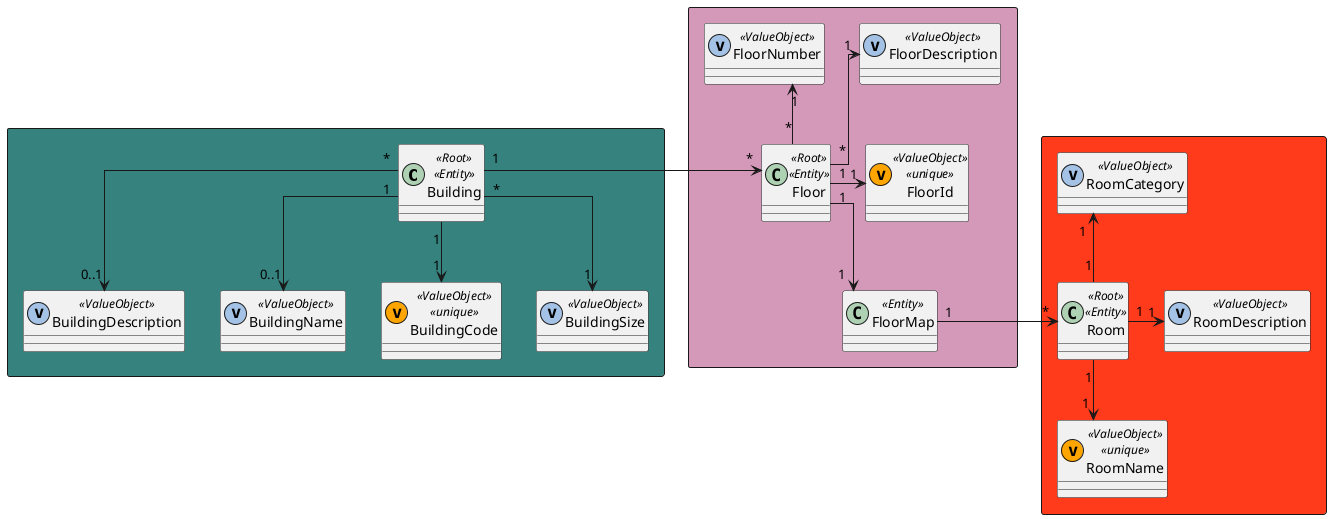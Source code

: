@startuml domain

skinparam linetype ortho






rectangle #36827F{
class Building  << Root >> << Entity >>
class BuildingDescription  << (v,#A4C2E5) ValueObject >>
class BuildingName  << (v,#A4C2E5) ValueObject >>
class BuildingCode  << (v,orange) ValueObject >> << unique >>
class BuildingSize  << (v,#A4C2E5) ValueObject >>
}
'========================================================
rectangle #FF3B1B{
class Room << Root >> << Entity >>
class RoomName << (v,orange) ValueObject >> << unique >>
class RoomDescription  << (v,#A4C2E5) ValueObject >>
class RoomCategory  << (v,#A4C2E5) ValueObject >>

}
'========================================================
rectangle #D499B9{
class Floor  << Root >> << Entity >>
class FloorId  << (v,orange) ValueObject >> << unique >>
class FloorDescription  << (v,#A4C2E5) ValueObject >>
class FloorMap  << Entity >>
class FloorNumber << (v,#A4C2E5) ValueObject >>
}

'========================================================




Building "1"->"*" Floor
Building "*"-->"0..1" BuildingDescription
Building "1"-->"0..1" BuildingName
Building "*"-->"1" BuildingSize
Building "1"-->"1" BuildingCode

Room "1"-d->"1" RoomName
Room "1"-u->"1" RoomCategory
Room "1"->"1" RoomDescription

Floor "1"-d->"1" FloorMap
Floor "*"-u->"1" FloorNumber
Floor "*"-u->"1" FloorDescription
Floor "1" -> "1" FloorId

FloorMap "1"->"*" Room

@enduml
